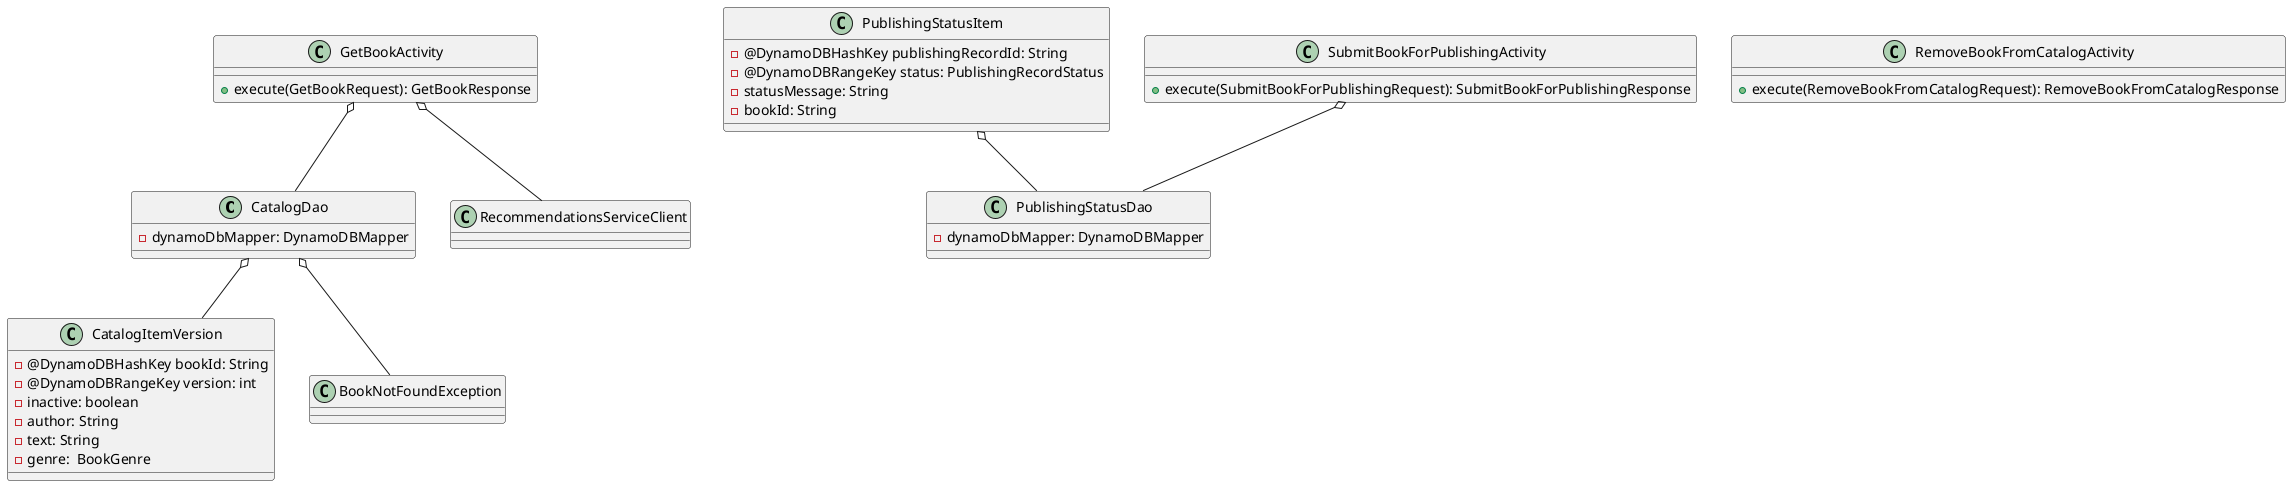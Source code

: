 PARTICIPANTS: use this file for creating the class diagram in mastery task 01
@startuml

class CatalogDao {
- dynamoDbMapper: DynamoDBMapper
}


class PublishingStatusDao {
- dynamoDbMapper: DynamoDBMapper
}

class PublishingStatusItem{
- @DynamoDBHashKey publishingRecordId: String
- @DynamoDBRangeKey status: PublishingRecordStatus
- statusMessage: String
- bookId: String

}
class CatalogItemVersion {
- @DynamoDBHashKey bookId: String
- @DynamoDBRangeKey version: int
- inactive: boolean
- author: String
- text: String
- genre:  BookGenre
}

class GetBookActivity {
 + execute(GetBookRequest): GetBookResponse
}

class RemoveBookFromCatalogActivity {
 + execute(RemoveBookFromCatalogRequest): RemoveBookFromCatalogResponse
}

class SubmitBookForPublishingActivity {
 + execute(SubmitBookForPublishingRequest): SubmitBookForPublishingResponse
}

class RecommendationsServiceClient {
}

class BookNotFoundException {
}

CatalogDao o-- CatalogItemVersion

PublishingStatusItem o-- PublishingStatusDao

CatalogDao o-- BookNotFoundException

GetBookActivity o-- CatalogDao

GetBookActivity o-- RecommendationsServiceClient

SubmitBookForPublishingActivity o-- PublishingStatusDao







@enduml